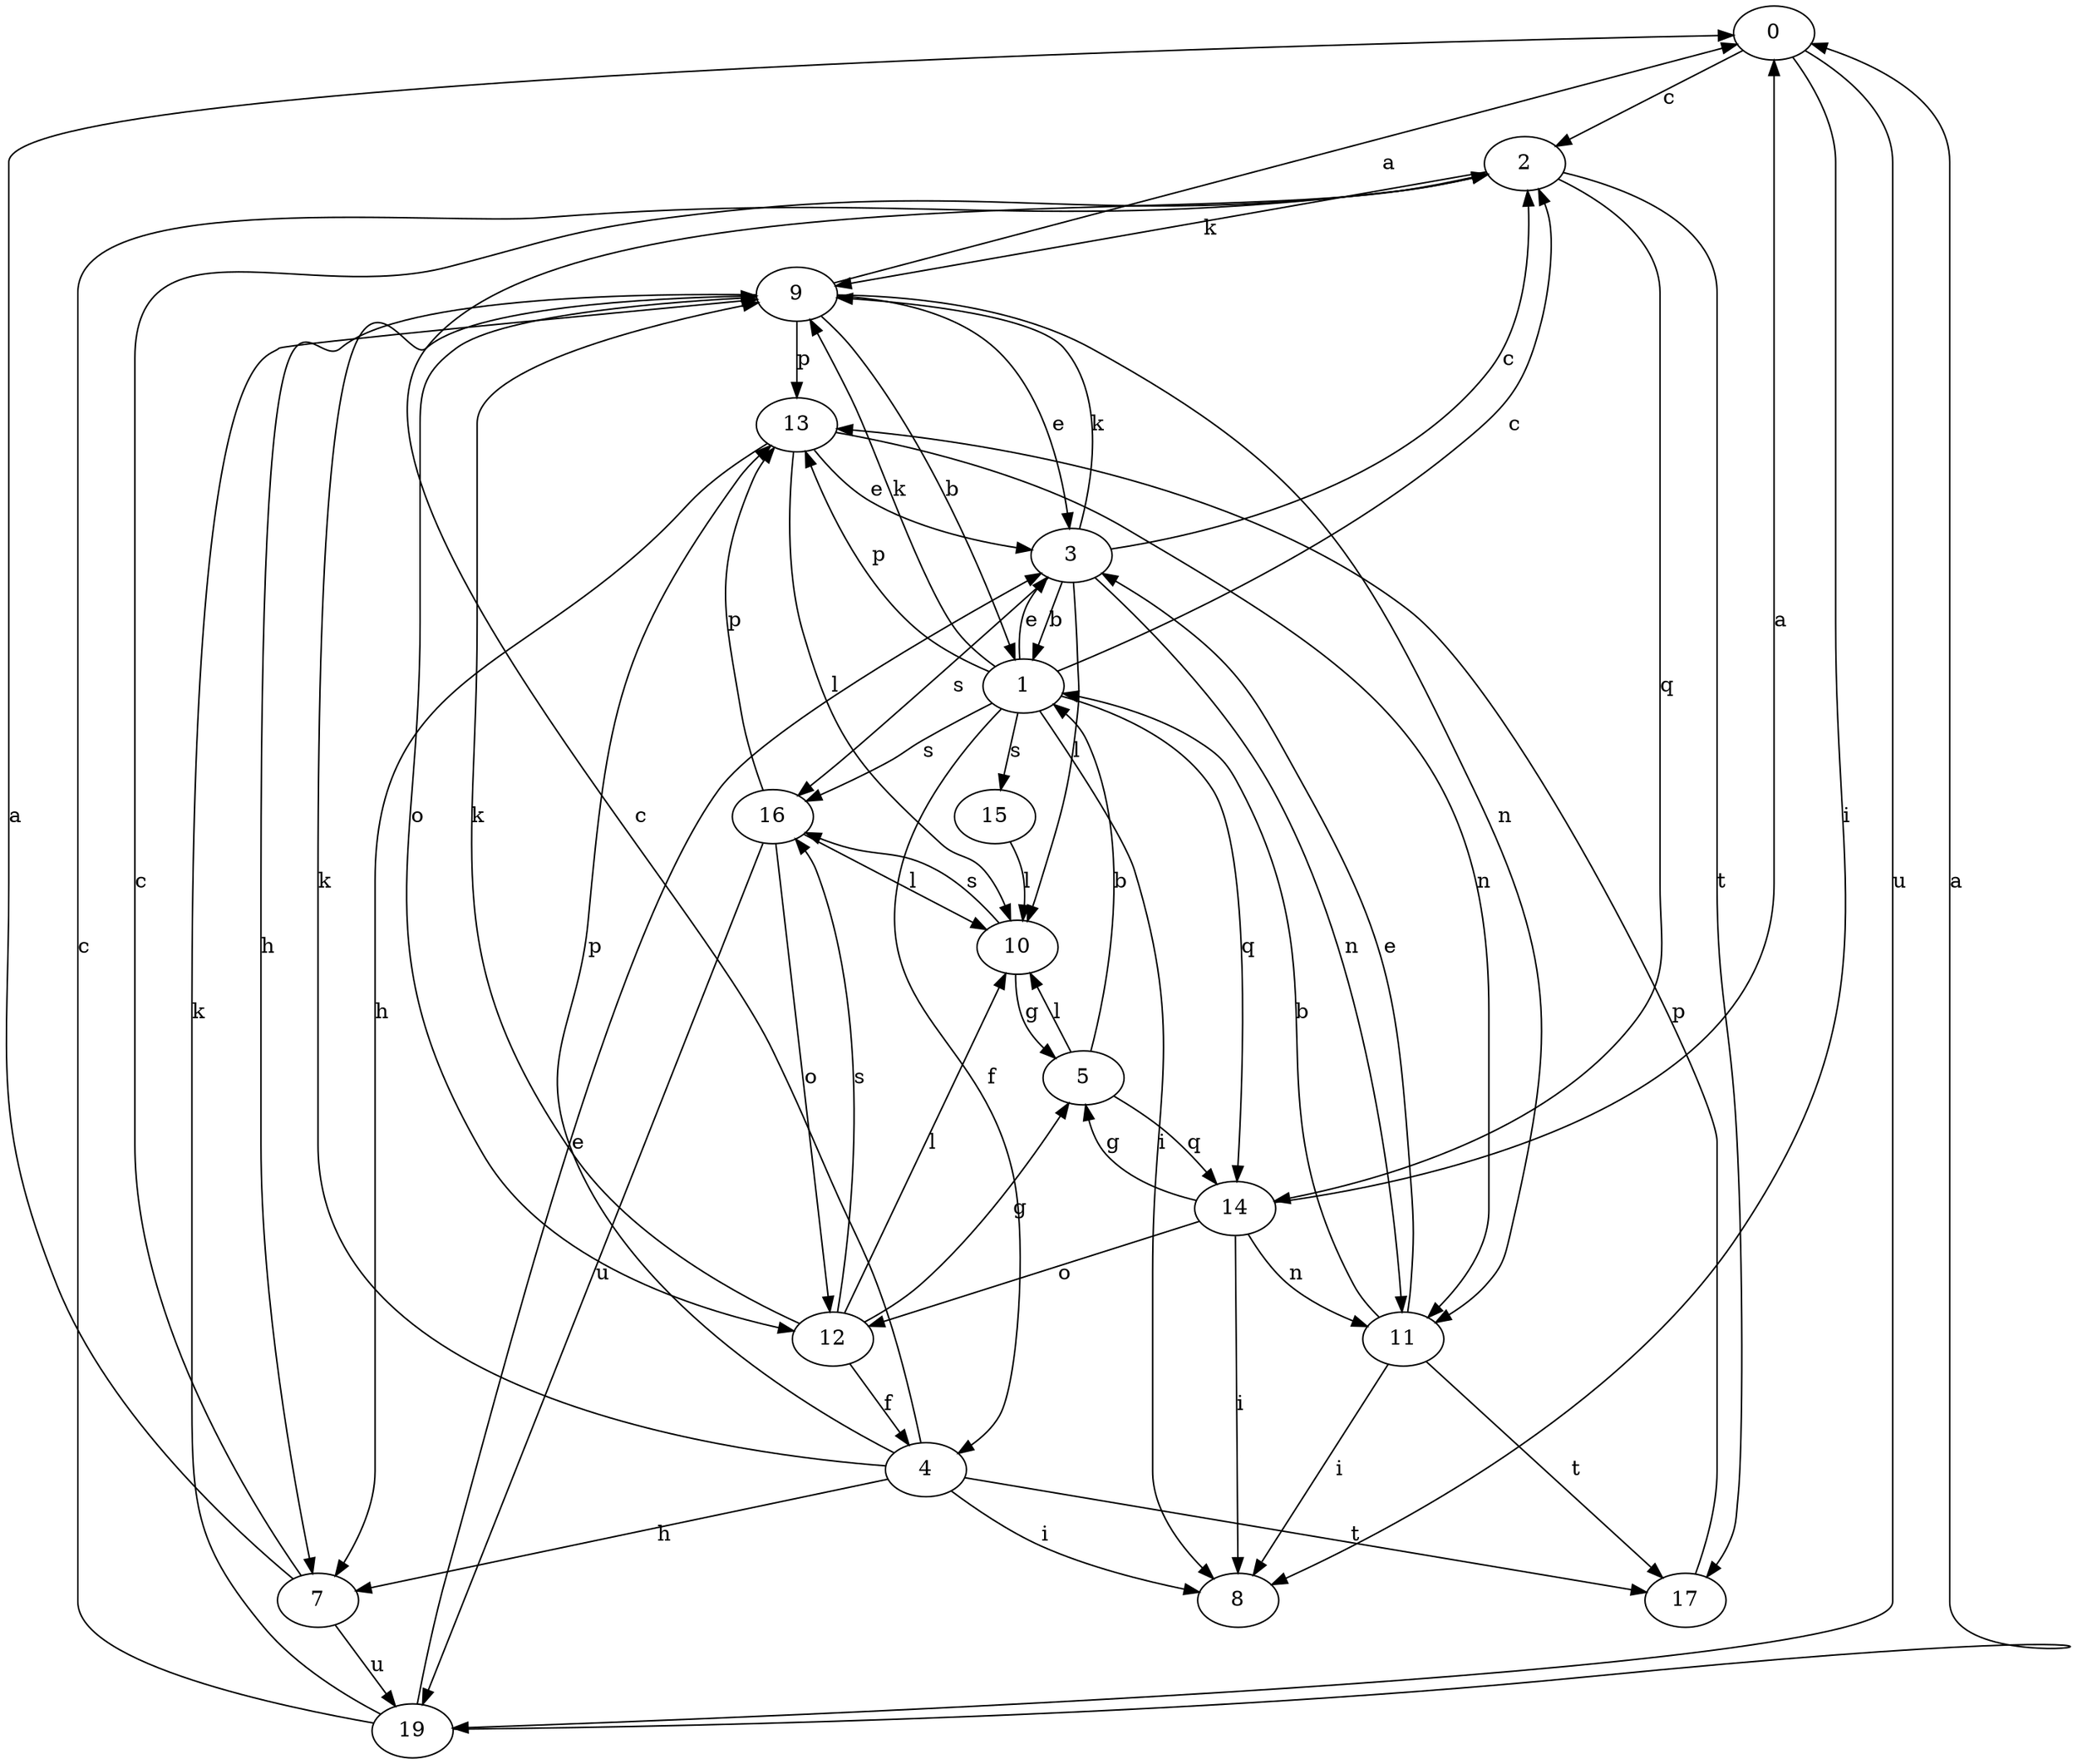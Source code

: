 strict digraph  {
0;
1;
2;
3;
4;
5;
7;
8;
9;
10;
11;
12;
13;
14;
15;
16;
17;
19;
0 -> 2  [label=c];
0 -> 8  [label=i];
0 -> 19  [label=u];
1 -> 2  [label=c];
1 -> 3  [label=e];
1 -> 4  [label=f];
1 -> 8  [label=i];
1 -> 9  [label=k];
1 -> 13  [label=p];
1 -> 14  [label=q];
1 -> 15  [label=s];
1 -> 16  [label=s];
2 -> 9  [label=k];
2 -> 14  [label=q];
2 -> 17  [label=t];
3 -> 1  [label=b];
3 -> 2  [label=c];
3 -> 9  [label=k];
3 -> 10  [label=l];
3 -> 11  [label=n];
3 -> 16  [label=s];
4 -> 2  [label=c];
4 -> 7  [label=h];
4 -> 8  [label=i];
4 -> 9  [label=k];
4 -> 13  [label=p];
4 -> 17  [label=t];
5 -> 1  [label=b];
5 -> 10  [label=l];
5 -> 14  [label=q];
7 -> 0  [label=a];
7 -> 2  [label=c];
7 -> 19  [label=u];
9 -> 0  [label=a];
9 -> 1  [label=b];
9 -> 3  [label=e];
9 -> 7  [label=h];
9 -> 11  [label=n];
9 -> 12  [label=o];
9 -> 13  [label=p];
10 -> 5  [label=g];
10 -> 16  [label=s];
11 -> 1  [label=b];
11 -> 3  [label=e];
11 -> 8  [label=i];
11 -> 17  [label=t];
12 -> 4  [label=f];
12 -> 5  [label=g];
12 -> 9  [label=k];
12 -> 10  [label=l];
12 -> 16  [label=s];
13 -> 3  [label=e];
13 -> 7  [label=h];
13 -> 10  [label=l];
13 -> 11  [label=n];
14 -> 0  [label=a];
14 -> 5  [label=g];
14 -> 8  [label=i];
14 -> 11  [label=n];
14 -> 12  [label=o];
15 -> 10  [label=l];
16 -> 10  [label=l];
16 -> 12  [label=o];
16 -> 13  [label=p];
16 -> 19  [label=u];
17 -> 13  [label=p];
19 -> 0  [label=a];
19 -> 2  [label=c];
19 -> 3  [label=e];
19 -> 9  [label=k];
}
